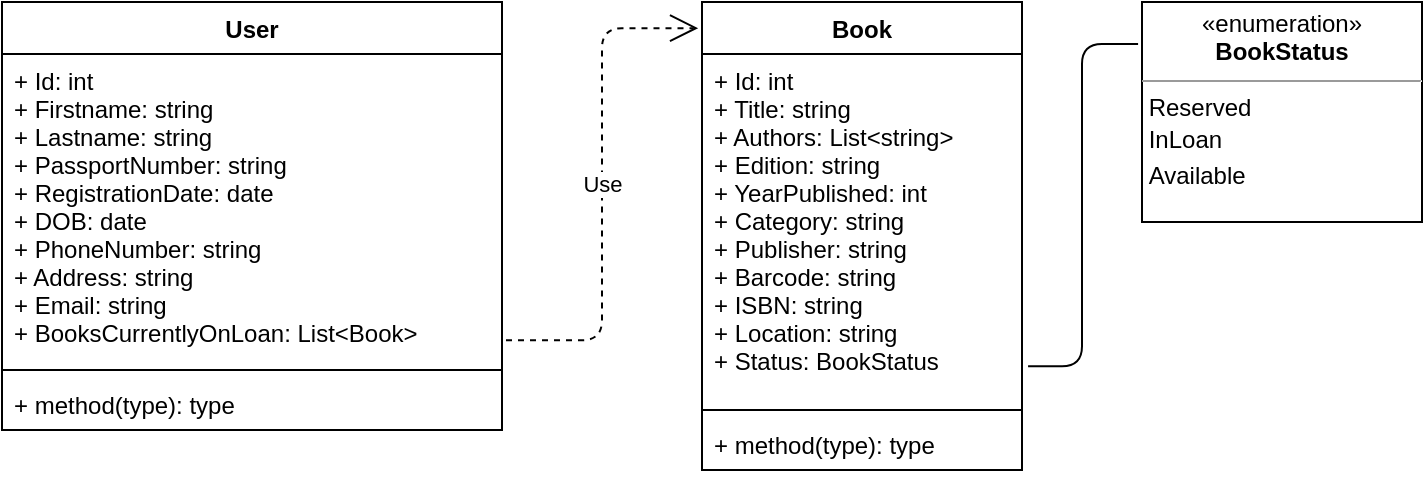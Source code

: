 <mxfile version="13.8.9-1" type="github">
  <diagram name="Page-1" id="e7e014a7-5840-1c2e-5031-d8a46d1fe8dd">
    <mxGraphModel dx="1422" dy="705" grid="1" gridSize="10" guides="1" tooltips="1" connect="1" arrows="1" fold="1" page="1" pageScale="1" pageWidth="1169" pageHeight="826" background="#ffffff" math="0" shadow="0">
      <root>
        <mxCell id="0" />
        <mxCell id="1" parent="0" />
        <mxCell id="0RooNVaK0bTk1T8btfCf-56" value="User" style="swimlane;fontStyle=1;align=center;verticalAlign=top;childLayout=stackLayout;horizontal=1;startSize=26;horizontalStack=0;resizeParent=1;resizeParentMax=0;resizeLast=0;collapsible=1;marginBottom=0;" vertex="1" parent="1">
          <mxGeometry x="130" y="40" width="250" height="214" as="geometry" />
        </mxCell>
        <mxCell id="0RooNVaK0bTk1T8btfCf-57" value="+ Id: int&#xa;+ Firstname: string&#xa;+ Lastname: string&#xa;+ PassportNumber: string&#xa;+ RegistrationDate: date&#xa;+ DOB: date&#xa;+ PhoneNumber: string&#xa;+ Address: string&#xa;+ Email: string&#xa;+ BooksCurrentlyOnLoan: List&lt;Book&gt;&#xa;" style="text;strokeColor=none;fillColor=none;align=left;verticalAlign=top;spacingLeft=4;spacingRight=4;overflow=hidden;rotatable=0;points=[[0,0.5],[1,0.5]];portConstraint=eastwest;" vertex="1" parent="0RooNVaK0bTk1T8btfCf-56">
          <mxGeometry y="26" width="250" height="154" as="geometry" />
        </mxCell>
        <mxCell id="0RooNVaK0bTk1T8btfCf-58" value="" style="line;strokeWidth=1;fillColor=none;align=left;verticalAlign=middle;spacingTop=-1;spacingLeft=3;spacingRight=3;rotatable=0;labelPosition=right;points=[];portConstraint=eastwest;" vertex="1" parent="0RooNVaK0bTk1T8btfCf-56">
          <mxGeometry y="180" width="250" height="8" as="geometry" />
        </mxCell>
        <mxCell id="0RooNVaK0bTk1T8btfCf-59" value="+ method(type): type" style="text;strokeColor=none;fillColor=none;align=left;verticalAlign=top;spacingLeft=4;spacingRight=4;overflow=hidden;rotatable=0;points=[[0,0.5],[1,0.5]];portConstraint=eastwest;" vertex="1" parent="0RooNVaK0bTk1T8btfCf-56">
          <mxGeometry y="188" width="250" height="26" as="geometry" />
        </mxCell>
        <mxCell id="0RooNVaK0bTk1T8btfCf-62" value="Book" style="swimlane;fontStyle=1;align=center;verticalAlign=top;childLayout=stackLayout;horizontal=1;startSize=26;horizontalStack=0;resizeParent=1;resizeParentMax=0;resizeLast=0;collapsible=1;marginBottom=0;" vertex="1" parent="1">
          <mxGeometry x="480" y="40" width="160" height="234" as="geometry" />
        </mxCell>
        <mxCell id="0RooNVaK0bTk1T8btfCf-63" value="+ Id: int&#xa;+ Title: string&#xa;+ Authors: List&lt;string&gt;&#xa;+ Edition: string&#xa;+ YearPublished: int&#xa;+ Category: string&#xa;+ Publisher: string&#xa;+ Barcode: string&#xa;+ ISBN: string&#xa;+ Location: string&#xa;+ Status: BookStatus" style="text;strokeColor=none;fillColor=none;align=left;verticalAlign=top;spacingLeft=4;spacingRight=4;overflow=hidden;rotatable=0;points=[[0,0.5],[1,0.5]];portConstraint=eastwest;" vertex="1" parent="0RooNVaK0bTk1T8btfCf-62">
          <mxGeometry y="26" width="160" height="174" as="geometry" />
        </mxCell>
        <mxCell id="0RooNVaK0bTk1T8btfCf-64" value="" style="line;strokeWidth=1;fillColor=none;align=left;verticalAlign=middle;spacingTop=-1;spacingLeft=3;spacingRight=3;rotatable=0;labelPosition=right;points=[];portConstraint=eastwest;" vertex="1" parent="0RooNVaK0bTk1T8btfCf-62">
          <mxGeometry y="200" width="160" height="8" as="geometry" />
        </mxCell>
        <mxCell id="0RooNVaK0bTk1T8btfCf-65" value="+ method(type): type" style="text;strokeColor=none;fillColor=none;align=left;verticalAlign=top;spacingLeft=4;spacingRight=4;overflow=hidden;rotatable=0;points=[[0,0.5],[1,0.5]];portConstraint=eastwest;" vertex="1" parent="0RooNVaK0bTk1T8btfCf-62">
          <mxGeometry y="208" width="160" height="26" as="geometry" />
        </mxCell>
        <mxCell id="0RooNVaK0bTk1T8btfCf-66" value="Use" style="endArrow=open;endSize=12;dashed=1;html=1;exitX=1.008;exitY=0.929;exitDx=0;exitDy=0;exitPerimeter=0;entryX=-0.012;entryY=0.056;entryDx=0;entryDy=0;entryPerimeter=0;edgeStyle=orthogonalEdgeStyle;" edge="1" parent="1" source="0RooNVaK0bTk1T8btfCf-57" target="0RooNVaK0bTk1T8btfCf-62">
          <mxGeometry width="160" relative="1" as="geometry">
            <mxPoint x="500" y="360" as="sourcePoint" />
            <mxPoint x="660" y="360" as="targetPoint" />
          </mxGeometry>
        </mxCell>
        <mxCell id="0RooNVaK0bTk1T8btfCf-69" value="&lt;p style=&quot;margin: 0px ; margin-top: 4px ; text-align: center&quot;&gt;«enumeration»&lt;br&gt;&lt;b&gt;BookStatus&lt;/b&gt;&lt;br&gt;&lt;/p&gt;&lt;hr size=&quot;1&quot;&gt;&lt;div style=&quot;height: 2px&quot;&gt;&amp;nbsp;Reserved&lt;/div&gt;&lt;div style=&quot;height: 2px&quot;&gt;&lt;br&gt;&lt;/div&gt;&lt;div style=&quot;height: 2px&quot;&gt;&lt;br&gt;&lt;/div&gt;&lt;div style=&quot;height: 2px&quot;&gt;&lt;br&gt;&lt;/div&gt;&lt;div style=&quot;height: 2px&quot;&gt;&lt;br&gt;&lt;/div&gt;&lt;div style=&quot;height: 2px&quot;&gt;&lt;br&gt;&lt;/div&gt;&lt;div style=&quot;height: 2px&quot;&gt;&lt;br&gt;&lt;/div&gt;&lt;div style=&quot;height: 2px&quot;&gt;&lt;br&gt;&lt;/div&gt;&lt;div style=&quot;height: 2px&quot;&gt;&amp;nbsp;InLoan&lt;/div&gt;&lt;div style=&quot;height: 2px&quot;&gt;&lt;br&gt;&lt;/div&gt;&lt;div style=&quot;height: 2px&quot;&gt;&lt;br&gt;&lt;/div&gt;&lt;div style=&quot;height: 2px&quot;&gt;&lt;br&gt;&lt;/div&gt;&lt;div style=&quot;height: 2px&quot;&gt;&lt;br&gt;&lt;/div&gt;&lt;div style=&quot;height: 2px&quot;&gt;&lt;br&gt;&lt;/div&gt;&lt;div style=&quot;height: 2px&quot;&gt;&lt;br&gt;&lt;/div&gt;&lt;div style=&quot;height: 2px&quot;&gt;&lt;br&gt;&lt;/div&gt;&lt;div style=&quot;height: 2px&quot;&gt;&lt;br&gt;&lt;/div&gt;&lt;div style=&quot;height: 2px&quot;&gt;&amp;nbsp;Available&amp;nbsp;&lt;/div&gt;" style="verticalAlign=top;align=left;overflow=fill;fontSize=12;fontFamily=Helvetica;html=1;" vertex="1" parent="1">
          <mxGeometry x="700" y="40" width="140" height="110" as="geometry" />
        </mxCell>
        <mxCell id="0RooNVaK0bTk1T8btfCf-73" value="" style="endArrow=none;html=1;entryX=1.019;entryY=0.897;entryDx=0;entryDy=0;entryPerimeter=0;exitX=-0.014;exitY=0.191;exitDx=0;exitDy=0;exitPerimeter=0;edgeStyle=orthogonalEdgeStyle;" edge="1" parent="1" source="0RooNVaK0bTk1T8btfCf-69" target="0RooNVaK0bTk1T8btfCf-63">
          <mxGeometry width="50" height="50" relative="1" as="geometry">
            <mxPoint x="560" y="390" as="sourcePoint" />
            <mxPoint x="610" y="340" as="targetPoint" />
          </mxGeometry>
        </mxCell>
      </root>
    </mxGraphModel>
  </diagram>
</mxfile>
